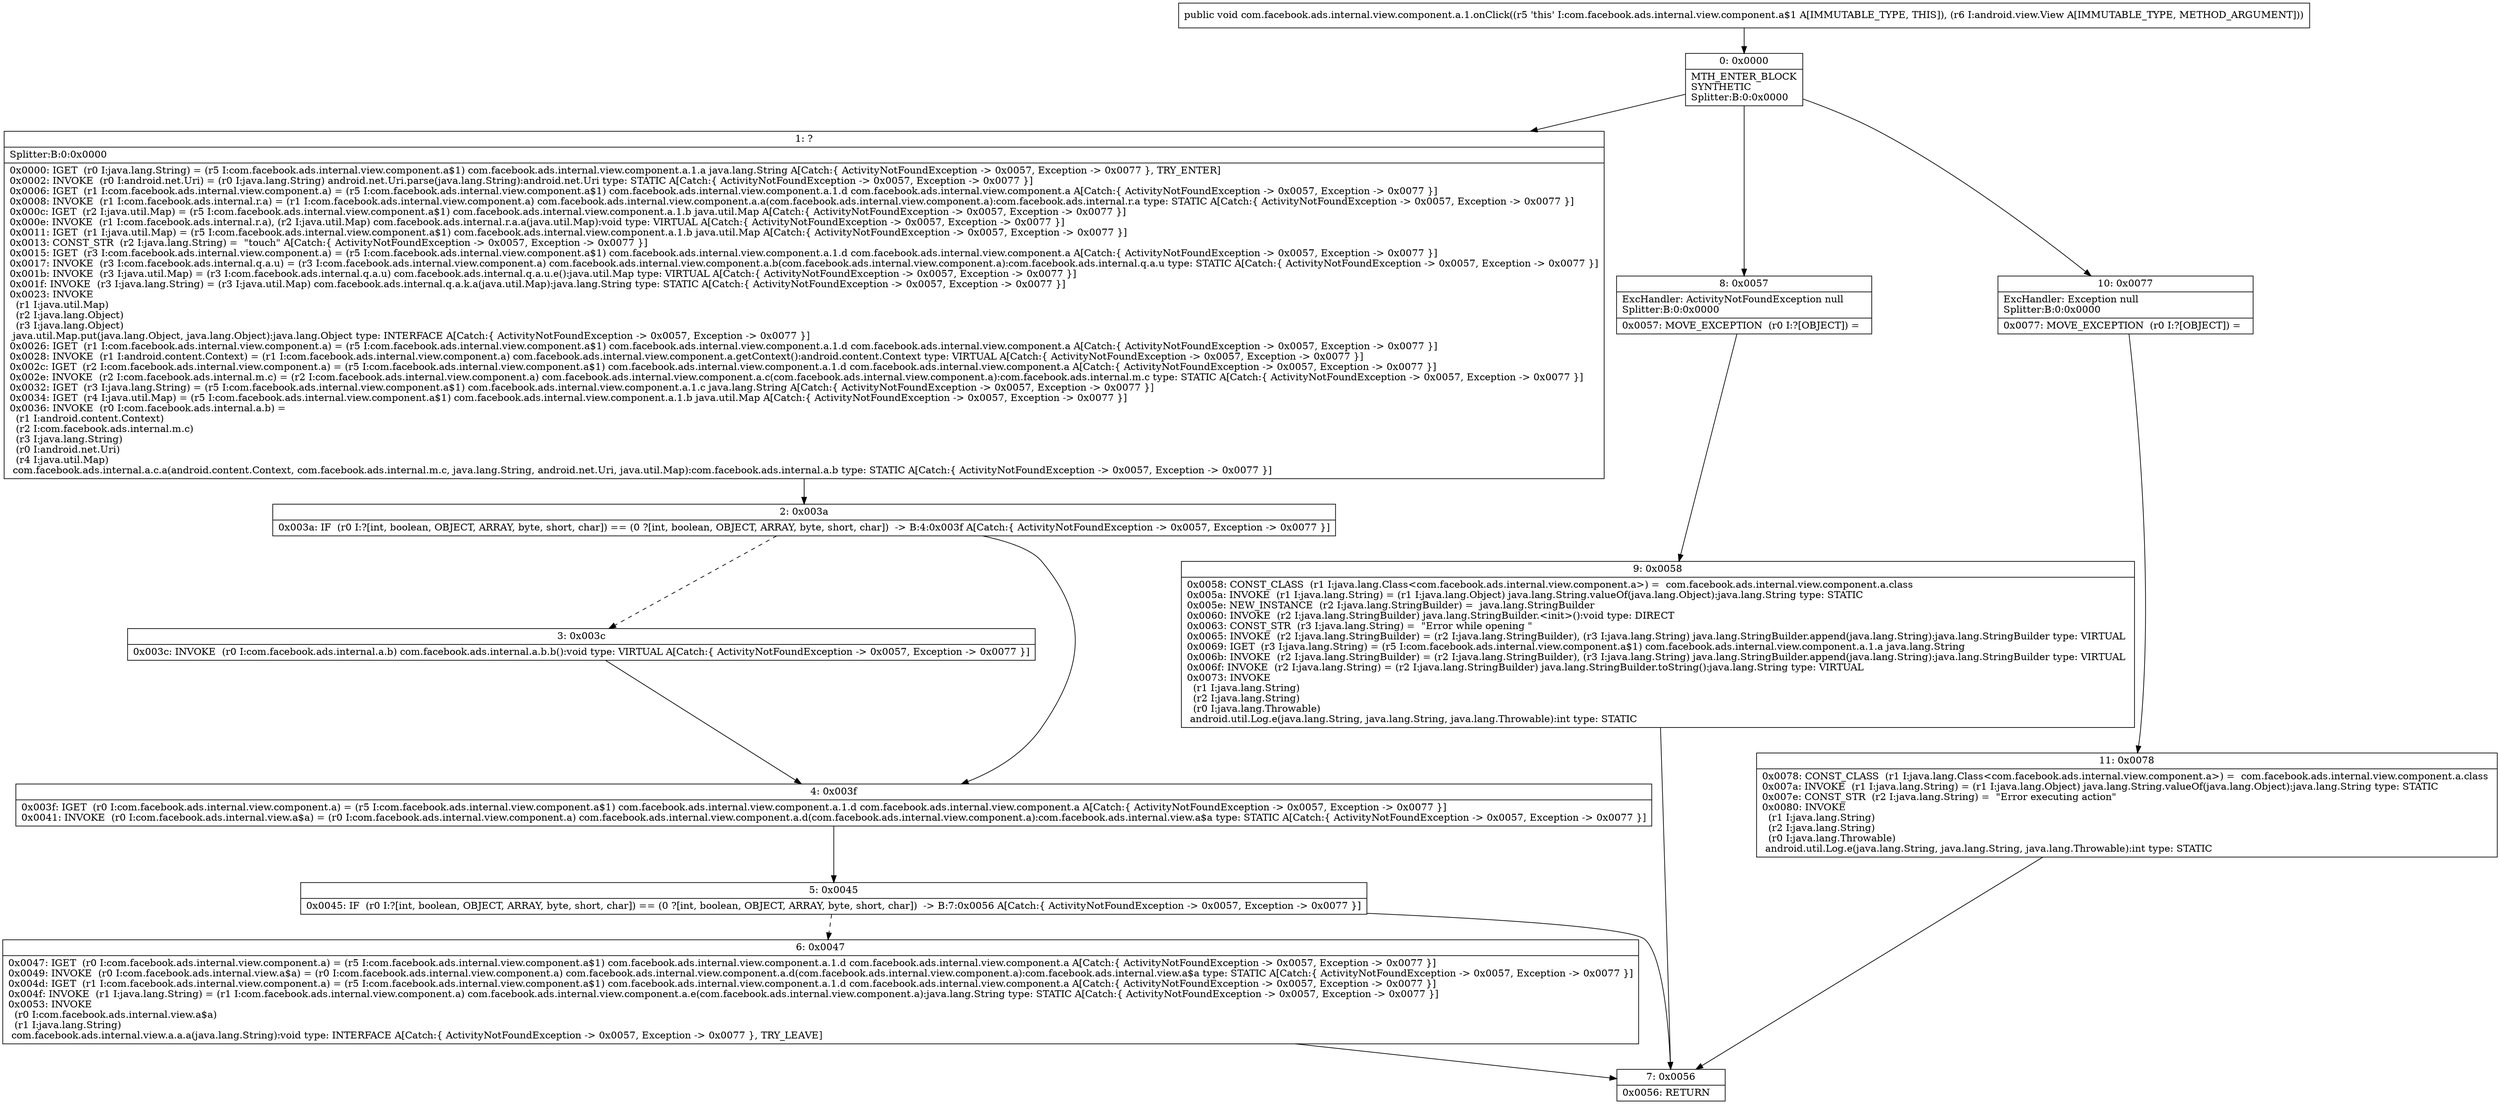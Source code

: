 digraph "CFG forcom.facebook.ads.internal.view.component.a.1.onClick(Landroid\/view\/View;)V" {
Node_0 [shape=record,label="{0\:\ 0x0000|MTH_ENTER_BLOCK\lSYNTHETIC\lSplitter:B:0:0x0000\l}"];
Node_1 [shape=record,label="{1\:\ ?|Splitter:B:0:0x0000\l|0x0000: IGET  (r0 I:java.lang.String) = (r5 I:com.facebook.ads.internal.view.component.a$1) com.facebook.ads.internal.view.component.a.1.a java.lang.String A[Catch:\{ ActivityNotFoundException \-\> 0x0057, Exception \-\> 0x0077 \}, TRY_ENTER]\l0x0002: INVOKE  (r0 I:android.net.Uri) = (r0 I:java.lang.String) android.net.Uri.parse(java.lang.String):android.net.Uri type: STATIC A[Catch:\{ ActivityNotFoundException \-\> 0x0057, Exception \-\> 0x0077 \}]\l0x0006: IGET  (r1 I:com.facebook.ads.internal.view.component.a) = (r5 I:com.facebook.ads.internal.view.component.a$1) com.facebook.ads.internal.view.component.a.1.d com.facebook.ads.internal.view.component.a A[Catch:\{ ActivityNotFoundException \-\> 0x0057, Exception \-\> 0x0077 \}]\l0x0008: INVOKE  (r1 I:com.facebook.ads.internal.r.a) = (r1 I:com.facebook.ads.internal.view.component.a) com.facebook.ads.internal.view.component.a.a(com.facebook.ads.internal.view.component.a):com.facebook.ads.internal.r.a type: STATIC A[Catch:\{ ActivityNotFoundException \-\> 0x0057, Exception \-\> 0x0077 \}]\l0x000c: IGET  (r2 I:java.util.Map) = (r5 I:com.facebook.ads.internal.view.component.a$1) com.facebook.ads.internal.view.component.a.1.b java.util.Map A[Catch:\{ ActivityNotFoundException \-\> 0x0057, Exception \-\> 0x0077 \}]\l0x000e: INVOKE  (r1 I:com.facebook.ads.internal.r.a), (r2 I:java.util.Map) com.facebook.ads.internal.r.a.a(java.util.Map):void type: VIRTUAL A[Catch:\{ ActivityNotFoundException \-\> 0x0057, Exception \-\> 0x0077 \}]\l0x0011: IGET  (r1 I:java.util.Map) = (r5 I:com.facebook.ads.internal.view.component.a$1) com.facebook.ads.internal.view.component.a.1.b java.util.Map A[Catch:\{ ActivityNotFoundException \-\> 0x0057, Exception \-\> 0x0077 \}]\l0x0013: CONST_STR  (r2 I:java.lang.String) =  \"touch\" A[Catch:\{ ActivityNotFoundException \-\> 0x0057, Exception \-\> 0x0077 \}]\l0x0015: IGET  (r3 I:com.facebook.ads.internal.view.component.a) = (r5 I:com.facebook.ads.internal.view.component.a$1) com.facebook.ads.internal.view.component.a.1.d com.facebook.ads.internal.view.component.a A[Catch:\{ ActivityNotFoundException \-\> 0x0057, Exception \-\> 0x0077 \}]\l0x0017: INVOKE  (r3 I:com.facebook.ads.internal.q.a.u) = (r3 I:com.facebook.ads.internal.view.component.a) com.facebook.ads.internal.view.component.a.b(com.facebook.ads.internal.view.component.a):com.facebook.ads.internal.q.a.u type: STATIC A[Catch:\{ ActivityNotFoundException \-\> 0x0057, Exception \-\> 0x0077 \}]\l0x001b: INVOKE  (r3 I:java.util.Map) = (r3 I:com.facebook.ads.internal.q.a.u) com.facebook.ads.internal.q.a.u.e():java.util.Map type: VIRTUAL A[Catch:\{ ActivityNotFoundException \-\> 0x0057, Exception \-\> 0x0077 \}]\l0x001f: INVOKE  (r3 I:java.lang.String) = (r3 I:java.util.Map) com.facebook.ads.internal.q.a.k.a(java.util.Map):java.lang.String type: STATIC A[Catch:\{ ActivityNotFoundException \-\> 0x0057, Exception \-\> 0x0077 \}]\l0x0023: INVOKE  \l  (r1 I:java.util.Map)\l  (r2 I:java.lang.Object)\l  (r3 I:java.lang.Object)\l java.util.Map.put(java.lang.Object, java.lang.Object):java.lang.Object type: INTERFACE A[Catch:\{ ActivityNotFoundException \-\> 0x0057, Exception \-\> 0x0077 \}]\l0x0026: IGET  (r1 I:com.facebook.ads.internal.view.component.a) = (r5 I:com.facebook.ads.internal.view.component.a$1) com.facebook.ads.internal.view.component.a.1.d com.facebook.ads.internal.view.component.a A[Catch:\{ ActivityNotFoundException \-\> 0x0057, Exception \-\> 0x0077 \}]\l0x0028: INVOKE  (r1 I:android.content.Context) = (r1 I:com.facebook.ads.internal.view.component.a) com.facebook.ads.internal.view.component.a.getContext():android.content.Context type: VIRTUAL A[Catch:\{ ActivityNotFoundException \-\> 0x0057, Exception \-\> 0x0077 \}]\l0x002c: IGET  (r2 I:com.facebook.ads.internal.view.component.a) = (r5 I:com.facebook.ads.internal.view.component.a$1) com.facebook.ads.internal.view.component.a.1.d com.facebook.ads.internal.view.component.a A[Catch:\{ ActivityNotFoundException \-\> 0x0057, Exception \-\> 0x0077 \}]\l0x002e: INVOKE  (r2 I:com.facebook.ads.internal.m.c) = (r2 I:com.facebook.ads.internal.view.component.a) com.facebook.ads.internal.view.component.a.c(com.facebook.ads.internal.view.component.a):com.facebook.ads.internal.m.c type: STATIC A[Catch:\{ ActivityNotFoundException \-\> 0x0057, Exception \-\> 0x0077 \}]\l0x0032: IGET  (r3 I:java.lang.String) = (r5 I:com.facebook.ads.internal.view.component.a$1) com.facebook.ads.internal.view.component.a.1.c java.lang.String A[Catch:\{ ActivityNotFoundException \-\> 0x0057, Exception \-\> 0x0077 \}]\l0x0034: IGET  (r4 I:java.util.Map) = (r5 I:com.facebook.ads.internal.view.component.a$1) com.facebook.ads.internal.view.component.a.1.b java.util.Map A[Catch:\{ ActivityNotFoundException \-\> 0x0057, Exception \-\> 0x0077 \}]\l0x0036: INVOKE  (r0 I:com.facebook.ads.internal.a.b) = \l  (r1 I:android.content.Context)\l  (r2 I:com.facebook.ads.internal.m.c)\l  (r3 I:java.lang.String)\l  (r0 I:android.net.Uri)\l  (r4 I:java.util.Map)\l com.facebook.ads.internal.a.c.a(android.content.Context, com.facebook.ads.internal.m.c, java.lang.String, android.net.Uri, java.util.Map):com.facebook.ads.internal.a.b type: STATIC A[Catch:\{ ActivityNotFoundException \-\> 0x0057, Exception \-\> 0x0077 \}]\l}"];
Node_2 [shape=record,label="{2\:\ 0x003a|0x003a: IF  (r0 I:?[int, boolean, OBJECT, ARRAY, byte, short, char]) == (0 ?[int, boolean, OBJECT, ARRAY, byte, short, char])  \-\> B:4:0x003f A[Catch:\{ ActivityNotFoundException \-\> 0x0057, Exception \-\> 0x0077 \}]\l}"];
Node_3 [shape=record,label="{3\:\ 0x003c|0x003c: INVOKE  (r0 I:com.facebook.ads.internal.a.b) com.facebook.ads.internal.a.b.b():void type: VIRTUAL A[Catch:\{ ActivityNotFoundException \-\> 0x0057, Exception \-\> 0x0077 \}]\l}"];
Node_4 [shape=record,label="{4\:\ 0x003f|0x003f: IGET  (r0 I:com.facebook.ads.internal.view.component.a) = (r5 I:com.facebook.ads.internal.view.component.a$1) com.facebook.ads.internal.view.component.a.1.d com.facebook.ads.internal.view.component.a A[Catch:\{ ActivityNotFoundException \-\> 0x0057, Exception \-\> 0x0077 \}]\l0x0041: INVOKE  (r0 I:com.facebook.ads.internal.view.a$a) = (r0 I:com.facebook.ads.internal.view.component.a) com.facebook.ads.internal.view.component.a.d(com.facebook.ads.internal.view.component.a):com.facebook.ads.internal.view.a$a type: STATIC A[Catch:\{ ActivityNotFoundException \-\> 0x0057, Exception \-\> 0x0077 \}]\l}"];
Node_5 [shape=record,label="{5\:\ 0x0045|0x0045: IF  (r0 I:?[int, boolean, OBJECT, ARRAY, byte, short, char]) == (0 ?[int, boolean, OBJECT, ARRAY, byte, short, char])  \-\> B:7:0x0056 A[Catch:\{ ActivityNotFoundException \-\> 0x0057, Exception \-\> 0x0077 \}]\l}"];
Node_6 [shape=record,label="{6\:\ 0x0047|0x0047: IGET  (r0 I:com.facebook.ads.internal.view.component.a) = (r5 I:com.facebook.ads.internal.view.component.a$1) com.facebook.ads.internal.view.component.a.1.d com.facebook.ads.internal.view.component.a A[Catch:\{ ActivityNotFoundException \-\> 0x0057, Exception \-\> 0x0077 \}]\l0x0049: INVOKE  (r0 I:com.facebook.ads.internal.view.a$a) = (r0 I:com.facebook.ads.internal.view.component.a) com.facebook.ads.internal.view.component.a.d(com.facebook.ads.internal.view.component.a):com.facebook.ads.internal.view.a$a type: STATIC A[Catch:\{ ActivityNotFoundException \-\> 0x0057, Exception \-\> 0x0077 \}]\l0x004d: IGET  (r1 I:com.facebook.ads.internal.view.component.a) = (r5 I:com.facebook.ads.internal.view.component.a$1) com.facebook.ads.internal.view.component.a.1.d com.facebook.ads.internal.view.component.a A[Catch:\{ ActivityNotFoundException \-\> 0x0057, Exception \-\> 0x0077 \}]\l0x004f: INVOKE  (r1 I:java.lang.String) = (r1 I:com.facebook.ads.internal.view.component.a) com.facebook.ads.internal.view.component.a.e(com.facebook.ads.internal.view.component.a):java.lang.String type: STATIC A[Catch:\{ ActivityNotFoundException \-\> 0x0057, Exception \-\> 0x0077 \}]\l0x0053: INVOKE  \l  (r0 I:com.facebook.ads.internal.view.a$a)\l  (r1 I:java.lang.String)\l com.facebook.ads.internal.view.a.a.a(java.lang.String):void type: INTERFACE A[Catch:\{ ActivityNotFoundException \-\> 0x0057, Exception \-\> 0x0077 \}, TRY_LEAVE]\l}"];
Node_7 [shape=record,label="{7\:\ 0x0056|0x0056: RETURN   \l}"];
Node_8 [shape=record,label="{8\:\ 0x0057|ExcHandler: ActivityNotFoundException null\lSplitter:B:0:0x0000\l|0x0057: MOVE_EXCEPTION  (r0 I:?[OBJECT]) =  \l}"];
Node_9 [shape=record,label="{9\:\ 0x0058|0x0058: CONST_CLASS  (r1 I:java.lang.Class\<com.facebook.ads.internal.view.component.a\>) =  com.facebook.ads.internal.view.component.a.class \l0x005a: INVOKE  (r1 I:java.lang.String) = (r1 I:java.lang.Object) java.lang.String.valueOf(java.lang.Object):java.lang.String type: STATIC \l0x005e: NEW_INSTANCE  (r2 I:java.lang.StringBuilder) =  java.lang.StringBuilder \l0x0060: INVOKE  (r2 I:java.lang.StringBuilder) java.lang.StringBuilder.\<init\>():void type: DIRECT \l0x0063: CONST_STR  (r3 I:java.lang.String) =  \"Error while opening \" \l0x0065: INVOKE  (r2 I:java.lang.StringBuilder) = (r2 I:java.lang.StringBuilder), (r3 I:java.lang.String) java.lang.StringBuilder.append(java.lang.String):java.lang.StringBuilder type: VIRTUAL \l0x0069: IGET  (r3 I:java.lang.String) = (r5 I:com.facebook.ads.internal.view.component.a$1) com.facebook.ads.internal.view.component.a.1.a java.lang.String \l0x006b: INVOKE  (r2 I:java.lang.StringBuilder) = (r2 I:java.lang.StringBuilder), (r3 I:java.lang.String) java.lang.StringBuilder.append(java.lang.String):java.lang.StringBuilder type: VIRTUAL \l0x006f: INVOKE  (r2 I:java.lang.String) = (r2 I:java.lang.StringBuilder) java.lang.StringBuilder.toString():java.lang.String type: VIRTUAL \l0x0073: INVOKE  \l  (r1 I:java.lang.String)\l  (r2 I:java.lang.String)\l  (r0 I:java.lang.Throwable)\l android.util.Log.e(java.lang.String, java.lang.String, java.lang.Throwable):int type: STATIC \l}"];
Node_10 [shape=record,label="{10\:\ 0x0077|ExcHandler: Exception null\lSplitter:B:0:0x0000\l|0x0077: MOVE_EXCEPTION  (r0 I:?[OBJECT]) =  \l}"];
Node_11 [shape=record,label="{11\:\ 0x0078|0x0078: CONST_CLASS  (r1 I:java.lang.Class\<com.facebook.ads.internal.view.component.a\>) =  com.facebook.ads.internal.view.component.a.class \l0x007a: INVOKE  (r1 I:java.lang.String) = (r1 I:java.lang.Object) java.lang.String.valueOf(java.lang.Object):java.lang.String type: STATIC \l0x007e: CONST_STR  (r2 I:java.lang.String) =  \"Error executing action\" \l0x0080: INVOKE  \l  (r1 I:java.lang.String)\l  (r2 I:java.lang.String)\l  (r0 I:java.lang.Throwable)\l android.util.Log.e(java.lang.String, java.lang.String, java.lang.Throwable):int type: STATIC \l}"];
MethodNode[shape=record,label="{public void com.facebook.ads.internal.view.component.a.1.onClick((r5 'this' I:com.facebook.ads.internal.view.component.a$1 A[IMMUTABLE_TYPE, THIS]), (r6 I:android.view.View A[IMMUTABLE_TYPE, METHOD_ARGUMENT])) }"];
MethodNode -> Node_0;
Node_0 -> Node_1;
Node_0 -> Node_8;
Node_0 -> Node_10;
Node_1 -> Node_2;
Node_2 -> Node_3[style=dashed];
Node_2 -> Node_4;
Node_3 -> Node_4;
Node_4 -> Node_5;
Node_5 -> Node_6[style=dashed];
Node_5 -> Node_7;
Node_6 -> Node_7;
Node_8 -> Node_9;
Node_9 -> Node_7;
Node_10 -> Node_11;
Node_11 -> Node_7;
}


